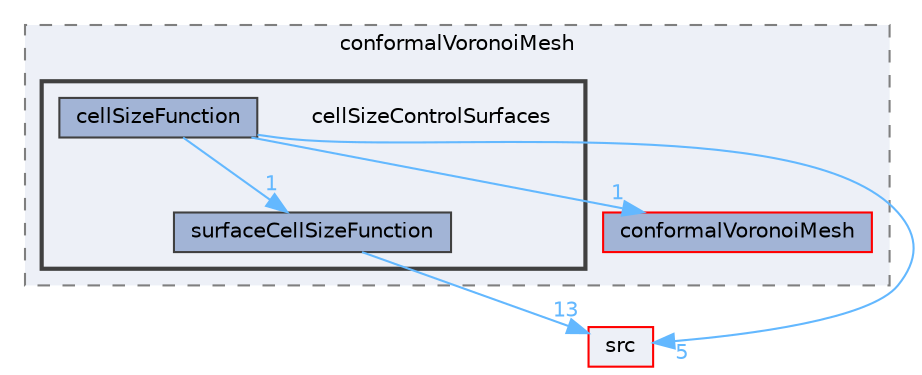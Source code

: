 digraph "applications/utilities/mesh/generation/foamyMesh/conformalVoronoiMesh/cellSizeControlSurfaces"
{
 // LATEX_PDF_SIZE
  bgcolor="transparent";
  edge [fontname=Helvetica,fontsize=10,labelfontname=Helvetica,labelfontsize=10];
  node [fontname=Helvetica,fontsize=10,shape=box,height=0.2,width=0.4];
  compound=true
  subgraph clusterdir_616e89101b4d92e7765258ddbabd9ee1 {
    graph [ bgcolor="#edf0f7", pencolor="grey50", label="conformalVoronoiMesh", fontname=Helvetica,fontsize=10 style="filled,dashed", URL="dir_616e89101b4d92e7765258ddbabd9ee1.html",tooltip=""]
  dir_38479fab6fd543e227b5b42ac4c0dfc7 [label="conformalVoronoiMesh", fillcolor="#a2b4d6", color="red", style="filled", URL="dir_38479fab6fd543e227b5b42ac4c0dfc7.html",tooltip=""];
  subgraph clusterdir_778c82a8af8b45b8f10407162d229375 {
    graph [ bgcolor="#edf0f7", pencolor="grey25", label="", fontname=Helvetica,fontsize=10 style="filled,bold", URL="dir_778c82a8af8b45b8f10407162d229375.html",tooltip=""]
    dir_778c82a8af8b45b8f10407162d229375 [shape=plaintext, label="cellSizeControlSurfaces"];
  dir_6dd7c2ece02a33713acd5d2ba8a1963a [label="cellSizeFunction", fillcolor="#a2b4d6", color="grey25", style="filled", URL="dir_6dd7c2ece02a33713acd5d2ba8a1963a.html",tooltip=""];
  dir_bb203e61ccf055bfaaaa7acfdea88afb [label="surfaceCellSizeFunction", fillcolor="#a2b4d6", color="grey25", style="filled", URL="dir_bb203e61ccf055bfaaaa7acfdea88afb.html",tooltip=""];
  }
  }
  dir_68267d1309a1af8e8297ef4c3efbcdba [label="src", fillcolor="#edf0f7", color="red", style="filled", URL="dir_68267d1309a1af8e8297ef4c3efbcdba.html",tooltip=""];
  dir_6dd7c2ece02a33713acd5d2ba8a1963a->dir_68267d1309a1af8e8297ef4c3efbcdba [headlabel="5", labeldistance=1.5 headhref="dir_000441_003729.html" href="dir_000441_003729.html" color="steelblue1" fontcolor="steelblue1"];
  dir_6dd7c2ece02a33713acd5d2ba8a1963a->dir_38479fab6fd543e227b5b42ac4c0dfc7 [headlabel="1", labeldistance=1.5 headhref="dir_000441_000607.html" href="dir_000441_000607.html" color="steelblue1" fontcolor="steelblue1"];
  dir_6dd7c2ece02a33713acd5d2ba8a1963a->dir_bb203e61ccf055bfaaaa7acfdea88afb [headlabel="1", labeldistance=1.5 headhref="dir_000441_003821.html" href="dir_000441_003821.html" color="steelblue1" fontcolor="steelblue1"];
  dir_bb203e61ccf055bfaaaa7acfdea88afb->dir_68267d1309a1af8e8297ef4c3efbcdba [headlabel="13", labeldistance=1.5 headhref="dir_003821_003729.html" href="dir_003821_003729.html" color="steelblue1" fontcolor="steelblue1"];
}
